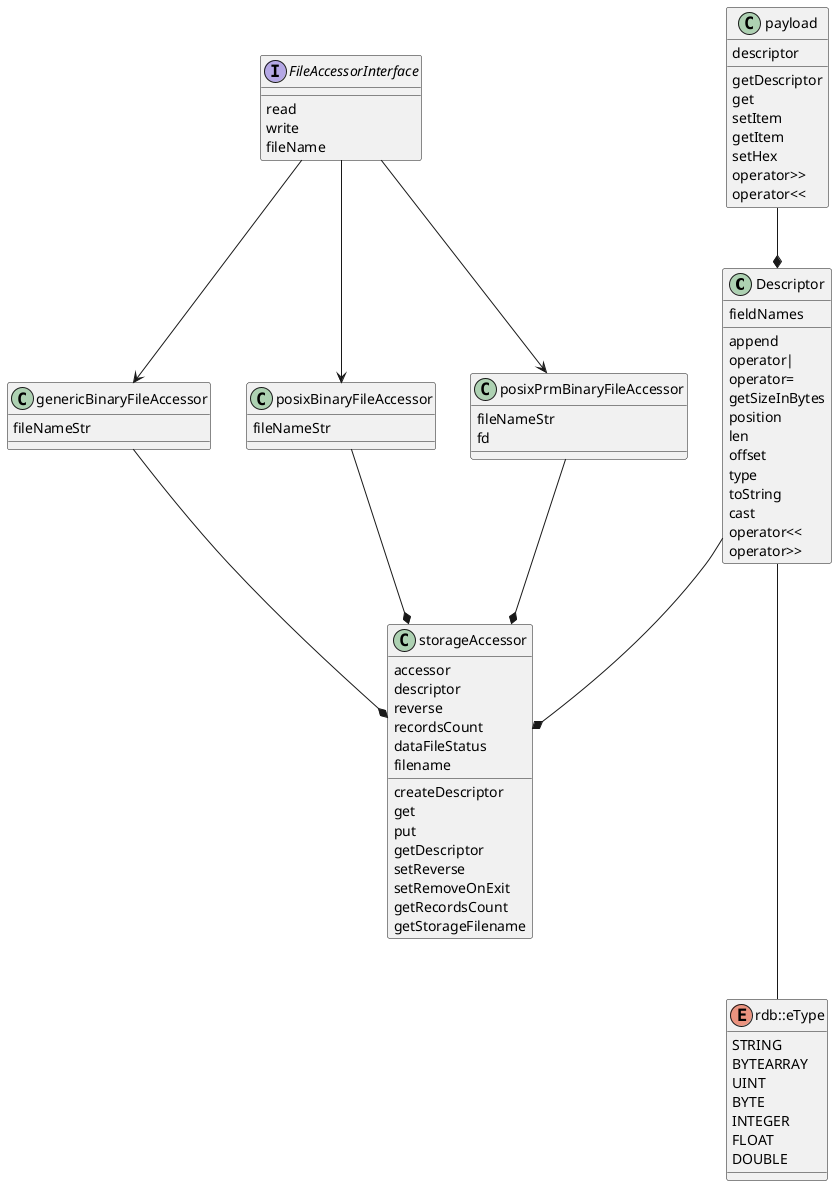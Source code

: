 @startuml

class Descriptor {
    {field} fieldNames

    {method} append
    {method} operator|
    {method} operator=
    {method} getSizeInBytes
    {method} position
    {method} len
    {method} offset
    {method} type
    {method} toString
    {method} cast
    {method} operator<<
    {method} operator>>
}

class genericBinaryFileAccessor {
    {field} fileNameStr
}


class posixBinaryFileAccessor {
    {field} fileNameStr
}

class posixPrmBinaryFileAccessor {
    {field} fileNameStr
    {field} fd
}


interface FileAccessorInterface {
    {method} read
    {method} write
    {method} fileName
}

class payload {
    {field} descriptor

    {method} getDescriptor
    {method} get
    {method} setItem
    {method} getItem
    {method} setHex
    {method} operator>>
    {method} operator<<
}

class storageAccessor {
    {field} accessor
    {field} descriptor
    {field} reverse
    {field} recordsCount
    {field} dataFileStatus
    {field} filename

    {method} createDescriptor
    {method} get
    {method} put
    {method} getDescriptor
    {method} setReverse
    {method} setRemoveOnExit
    {method} getRecordsCount
    {method} getStorageFilename
}

enum rdb::eType {
    STRING
    BYTEARRAY
    UINT
    BYTE
    INTEGER
    FLOAT
    DOUBLE
}

FileAccessorInterface --> genericBinaryFileAccessor
FileAccessorInterface --> posixBinaryFileAccessor
FileAccessorInterface --> posixPrmBinaryFileAccessor

genericBinaryFileAccessor --* storageAccessor
posixBinaryFileAccessor --* storageAccessor
posixPrmBinaryFileAccessor --* storageAccessor

Descriptor --* storageAccessor

Descriptor --- rdb::eType

payload --* Descriptor

@enduml